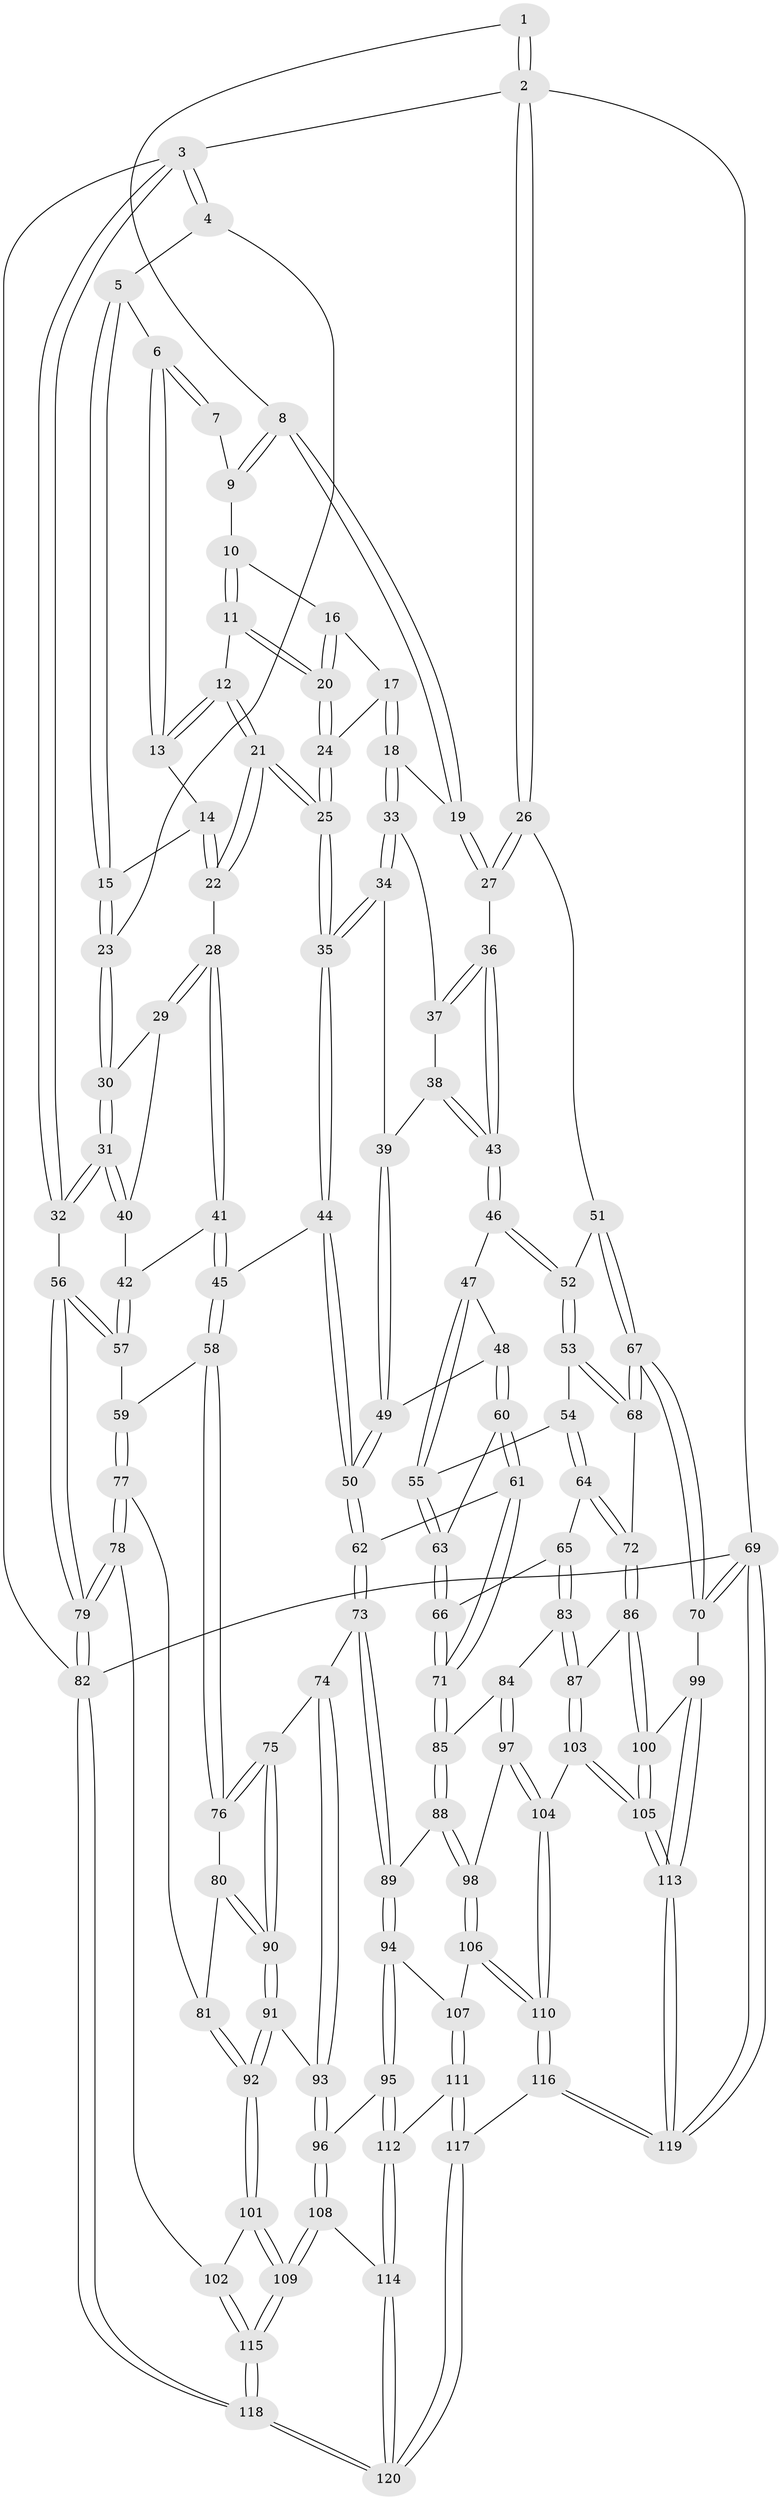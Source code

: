 // Generated by graph-tools (version 1.1) at 2025/51/03/09/25 03:51:04]
// undirected, 120 vertices, 297 edges
graph export_dot {
graph [start="1"]
  node [color=gray90,style=filled];
  1 [pos="+0.7677616005407734+0"];
  2 [pos="+1+0"];
  3 [pos="+0+0"];
  4 [pos="+0+0"];
  5 [pos="+0.021350398258988438+0"];
  6 [pos="+0.3154836838837167+0"];
  7 [pos="+0.42030129675289024+0"];
  8 [pos="+0.7199337558345915+0.09344424072678567"];
  9 [pos="+0.4849696396926088+0"];
  10 [pos="+0.5042428862608223+0.04523605012377097"];
  11 [pos="+0.4252090237171499+0.13401577712262897"];
  12 [pos="+0.3468488789298923+0.12910934228170068"];
  13 [pos="+0.30708339471326757+0.03262997534038146"];
  14 [pos="+0.22948261362599945+0.1260051349389392"];
  15 [pos="+0.1923900501402726+0.1580890426026091"];
  16 [pos="+0.5061125900151596+0.04954711423023098"];
  17 [pos="+0.5960927473317399+0.14563807824866215"];
  18 [pos="+0.6710737224054407+0.16712891991588616"];
  19 [pos="+0.7234596550059286+0.1143210443418891"];
  20 [pos="+0.4761463465316959+0.17501948725794778"];
  21 [pos="+0.3501339540309381+0.29958553572093305"];
  22 [pos="+0.3493980465661819+0.29955972963812055"];
  23 [pos="+0.16752506659173766+0.18585383774671324"];
  24 [pos="+0.4839499546992783+0.20489555792551525"];
  25 [pos="+0.4295368040961931+0.34955339244725236"];
  26 [pos="+1+0.14774642318952877"];
  27 [pos="+1+0.19476882370249893"];
  28 [pos="+0.29123886986365416+0.3011702198020709"];
  29 [pos="+0.1852389410248195+0.24846759652691344"];
  30 [pos="+0.16062362947591666+0.21072493170216494"];
  31 [pos="+0+0.20359108392102726"];
  32 [pos="+0+0.20323772164040554"];
  33 [pos="+0.6640938083413239+0.22534954658447479"];
  34 [pos="+0.5745683838639254+0.3344599649644054"];
  35 [pos="+0.4493597454563911+0.3771059144742658"];
  36 [pos="+1+0.19770117184289104"];
  37 [pos="+0.7242357487462803+0.2763966299770184"];
  38 [pos="+0.7638519576235279+0.35327945795090654"];
  39 [pos="+0.6730459814228956+0.39131296302873114"];
  40 [pos="+0.14438967420021018+0.3001357267442728"];
  41 [pos="+0.15180162998506277+0.458248445712405"];
  42 [pos="+0.06110084164377285+0.42354062147521643"];
  43 [pos="+0.831509266820641+0.3797544183337658"];
  44 [pos="+0.44809452066218625+0.4046769430148254"];
  45 [pos="+0.18973678824361562+0.5076338648477843"];
  46 [pos="+0.8264073978737534+0.4230736024914118"];
  47 [pos="+0.7696586721547404+0.4752909293936729"];
  48 [pos="+0.727757462063885+0.49955554448604234"];
  49 [pos="+0.6890454824958505+0.4560329464854775"];
  50 [pos="+0.47215172721192455+0.5098619129604068"];
  51 [pos="+1+0.20590417167835345"];
  52 [pos="+0.9012133035499688+0.5137785240205716"];
  53 [pos="+0.902682259822413+0.5317939272483921"];
  54 [pos="+0.8636757777412559+0.5524786236360077"];
  55 [pos="+0.8372210254069998+0.554878544378119"];
  56 [pos="+0+0.3832319935396594"];
  57 [pos="+0.017617360375923437+0.4234476817215636"];
  58 [pos="+0.1951408517709949+0.5377487336123757"];
  59 [pos="+0.07981149388807572+0.6112286270315062"];
  60 [pos="+0.7273933378456285+0.5009380090556386"];
  61 [pos="+0.6579657341943399+0.6145662436541952"];
  62 [pos="+0.47446358372288044+0.5441586696680524"];
  63 [pos="+0.8053223622814444+0.5711724029376318"];
  64 [pos="+0.844478034671418+0.6263952422676471"];
  65 [pos="+0.7846100606103814+0.6270295977954021"];
  66 [pos="+0.784174557724543+0.6267860314353211"];
  67 [pos="+1+0.6558687458173631"];
  68 [pos="+1+0.6458307058713486"];
  69 [pos="+1+1"];
  70 [pos="+1+0.7828351710881178"];
  71 [pos="+0.6724211158358985+0.6381026441831257"];
  72 [pos="+0.9292268887416723+0.6880406969340971"];
  73 [pos="+0.4213679256221221+0.625324580199415"];
  74 [pos="+0.3583559372929266+0.6364995559827095"];
  75 [pos="+0.29604692221165846+0.6318222928769756"];
  76 [pos="+0.22125524359604953+0.578034669423749"];
  77 [pos="+0.042978958447173504+0.6823910690116937"];
  78 [pos="+0+0.7407595386570522"];
  79 [pos="+0+0.7419210912330948"];
  80 [pos="+0.13200709761044874+0.6827238106133731"];
  81 [pos="+0.09476779837496531+0.6869574658069529"];
  82 [pos="+0+1"];
  83 [pos="+0.8360179145080046+0.7289701221267662"];
  84 [pos="+0.8086742544890283+0.7336305782751988"];
  85 [pos="+0.6745787573684916+0.6799180149875569"];
  86 [pos="+0.891829880090614+0.7274027401500622"];
  87 [pos="+0.8766697917870448+0.7391313448405203"];
  88 [pos="+0.6700546010148352+0.6950215815447403"];
  89 [pos="+0.4630611190704253+0.7542888350121102"];
  90 [pos="+0.21529729650574764+0.7323963941502826"];
  91 [pos="+0.21248612724180024+0.8021618722057154"];
  92 [pos="+0.18984532747037333+0.826528925561607"];
  93 [pos="+0.29408304096205445+0.8031332848192871"];
  94 [pos="+0.46420834267741745+0.768636899375338"];
  95 [pos="+0.43056784309307633+0.8247798348112187"];
  96 [pos="+0.36469877263740696+0.8504128350826244"];
  97 [pos="+0.7549731832283969+0.7958040919094647"];
  98 [pos="+0.6688299365534954+0.7960207486731539"];
  99 [pos="+1+0.8363416959979114"];
  100 [pos="+0.9975932760122436+0.8393942237074519"];
  101 [pos="+0.1822979324017822+0.8377014579128286"];
  102 [pos="+0.04463056060513574+0.8102184878833778"];
  103 [pos="+0.8655353558863473+0.8628407990733581"];
  104 [pos="+0.8361202075843477+0.8660364957276417"];
  105 [pos="+0.8784247365432178+0.8740057264403798"];
  106 [pos="+0.6479629374996886+0.8347885188888025"];
  107 [pos="+0.5872009362481997+0.8287904173374984"];
  108 [pos="+0.33837646797088683+0.9011553462414761"];
  109 [pos="+0.1985990833645518+0.9400634317243024"];
  110 [pos="+0.6887599677990194+0.9504072889171884"];
  111 [pos="+0.5072712886258725+0.9472327423475649"];
  112 [pos="+0.46745488290056936+0.910713103591569"];
  113 [pos="+0.9157571822425633+0.9917162789067814"];
  114 [pos="+0.3725705687523015+0.9842798036511408"];
  115 [pos="+0.13127961319517487+1"];
  116 [pos="+0.6441584216703218+1"];
  117 [pos="+0.6314261921597939+1"];
  118 [pos="+0.08120225908106449+1"];
  119 [pos="+0.987696595504126+1"];
  120 [pos="+0.36633079359218934+1"];
  1 -- 2;
  1 -- 2;
  1 -- 8;
  2 -- 3;
  2 -- 26;
  2 -- 26;
  2 -- 69;
  3 -- 4;
  3 -- 4;
  3 -- 32;
  3 -- 32;
  3 -- 82;
  4 -- 5;
  4 -- 23;
  5 -- 6;
  5 -- 15;
  5 -- 15;
  6 -- 7;
  6 -- 7;
  6 -- 13;
  6 -- 13;
  7 -- 9;
  8 -- 9;
  8 -- 9;
  8 -- 19;
  8 -- 19;
  9 -- 10;
  10 -- 11;
  10 -- 11;
  10 -- 16;
  11 -- 12;
  11 -- 20;
  11 -- 20;
  12 -- 13;
  12 -- 13;
  12 -- 21;
  12 -- 21;
  13 -- 14;
  14 -- 15;
  14 -- 22;
  14 -- 22;
  15 -- 23;
  15 -- 23;
  16 -- 17;
  16 -- 20;
  16 -- 20;
  17 -- 18;
  17 -- 18;
  17 -- 24;
  18 -- 19;
  18 -- 33;
  18 -- 33;
  19 -- 27;
  19 -- 27;
  20 -- 24;
  20 -- 24;
  21 -- 22;
  21 -- 22;
  21 -- 25;
  21 -- 25;
  22 -- 28;
  23 -- 30;
  23 -- 30;
  24 -- 25;
  24 -- 25;
  25 -- 35;
  25 -- 35;
  26 -- 27;
  26 -- 27;
  26 -- 51;
  27 -- 36;
  28 -- 29;
  28 -- 29;
  28 -- 41;
  28 -- 41;
  29 -- 30;
  29 -- 40;
  30 -- 31;
  30 -- 31;
  31 -- 32;
  31 -- 32;
  31 -- 40;
  31 -- 40;
  32 -- 56;
  33 -- 34;
  33 -- 34;
  33 -- 37;
  34 -- 35;
  34 -- 35;
  34 -- 39;
  35 -- 44;
  35 -- 44;
  36 -- 37;
  36 -- 37;
  36 -- 43;
  36 -- 43;
  37 -- 38;
  38 -- 39;
  38 -- 43;
  38 -- 43;
  39 -- 49;
  39 -- 49;
  40 -- 42;
  41 -- 42;
  41 -- 45;
  41 -- 45;
  42 -- 57;
  42 -- 57;
  43 -- 46;
  43 -- 46;
  44 -- 45;
  44 -- 50;
  44 -- 50;
  45 -- 58;
  45 -- 58;
  46 -- 47;
  46 -- 52;
  46 -- 52;
  47 -- 48;
  47 -- 55;
  47 -- 55;
  48 -- 49;
  48 -- 60;
  48 -- 60;
  49 -- 50;
  49 -- 50;
  50 -- 62;
  50 -- 62;
  51 -- 52;
  51 -- 67;
  51 -- 67;
  52 -- 53;
  52 -- 53;
  53 -- 54;
  53 -- 68;
  53 -- 68;
  54 -- 55;
  54 -- 64;
  54 -- 64;
  55 -- 63;
  55 -- 63;
  56 -- 57;
  56 -- 57;
  56 -- 79;
  56 -- 79;
  57 -- 59;
  58 -- 59;
  58 -- 76;
  58 -- 76;
  59 -- 77;
  59 -- 77;
  60 -- 61;
  60 -- 61;
  60 -- 63;
  61 -- 62;
  61 -- 71;
  61 -- 71;
  62 -- 73;
  62 -- 73;
  63 -- 66;
  63 -- 66;
  64 -- 65;
  64 -- 72;
  64 -- 72;
  65 -- 66;
  65 -- 83;
  65 -- 83;
  66 -- 71;
  66 -- 71;
  67 -- 68;
  67 -- 68;
  67 -- 70;
  67 -- 70;
  68 -- 72;
  69 -- 70;
  69 -- 70;
  69 -- 119;
  69 -- 119;
  69 -- 82;
  70 -- 99;
  71 -- 85;
  71 -- 85;
  72 -- 86;
  72 -- 86;
  73 -- 74;
  73 -- 89;
  73 -- 89;
  74 -- 75;
  74 -- 93;
  74 -- 93;
  75 -- 76;
  75 -- 76;
  75 -- 90;
  75 -- 90;
  76 -- 80;
  77 -- 78;
  77 -- 78;
  77 -- 81;
  78 -- 79;
  78 -- 79;
  78 -- 102;
  79 -- 82;
  79 -- 82;
  80 -- 81;
  80 -- 90;
  80 -- 90;
  81 -- 92;
  81 -- 92;
  82 -- 118;
  82 -- 118;
  83 -- 84;
  83 -- 87;
  83 -- 87;
  84 -- 85;
  84 -- 97;
  84 -- 97;
  85 -- 88;
  85 -- 88;
  86 -- 87;
  86 -- 100;
  86 -- 100;
  87 -- 103;
  87 -- 103;
  88 -- 89;
  88 -- 98;
  88 -- 98;
  89 -- 94;
  89 -- 94;
  90 -- 91;
  90 -- 91;
  91 -- 92;
  91 -- 92;
  91 -- 93;
  92 -- 101;
  92 -- 101;
  93 -- 96;
  93 -- 96;
  94 -- 95;
  94 -- 95;
  94 -- 107;
  95 -- 96;
  95 -- 112;
  95 -- 112;
  96 -- 108;
  96 -- 108;
  97 -- 98;
  97 -- 104;
  97 -- 104;
  98 -- 106;
  98 -- 106;
  99 -- 100;
  99 -- 113;
  99 -- 113;
  100 -- 105;
  100 -- 105;
  101 -- 102;
  101 -- 109;
  101 -- 109;
  102 -- 115;
  102 -- 115;
  103 -- 104;
  103 -- 105;
  103 -- 105;
  104 -- 110;
  104 -- 110;
  105 -- 113;
  105 -- 113;
  106 -- 107;
  106 -- 110;
  106 -- 110;
  107 -- 111;
  107 -- 111;
  108 -- 109;
  108 -- 109;
  108 -- 114;
  109 -- 115;
  109 -- 115;
  110 -- 116;
  110 -- 116;
  111 -- 112;
  111 -- 117;
  111 -- 117;
  112 -- 114;
  112 -- 114;
  113 -- 119;
  113 -- 119;
  114 -- 120;
  114 -- 120;
  115 -- 118;
  115 -- 118;
  116 -- 117;
  116 -- 119;
  116 -- 119;
  117 -- 120;
  117 -- 120;
  118 -- 120;
  118 -- 120;
}
